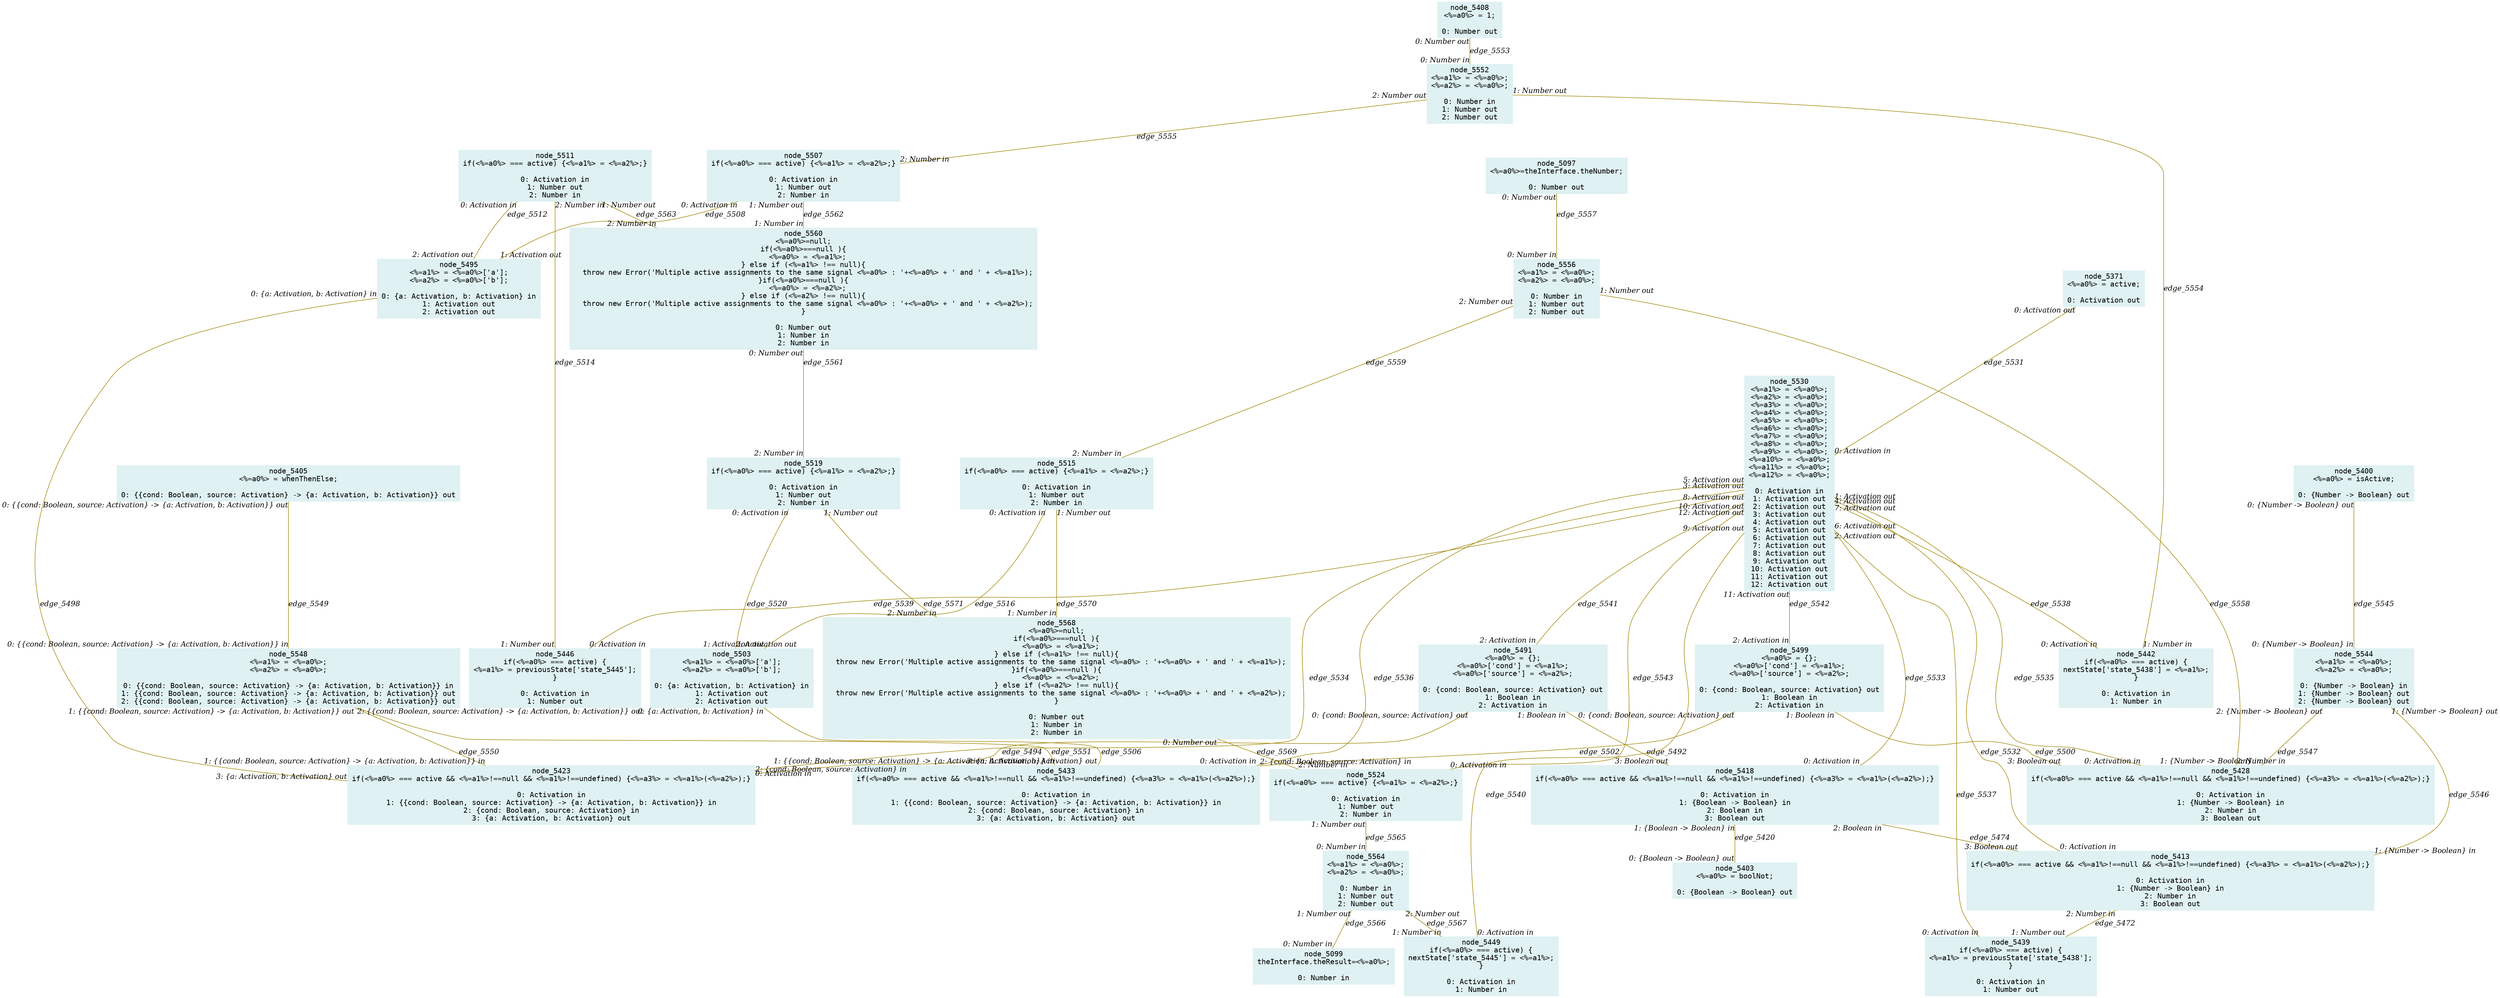 digraph g{node_5097 [shape="box", style="filled", color="#dff1f2", fontname="Courier", label="node_5097
<%=a0%>=theInterface.theNumber;

0: Number out" ]
node_5099 [shape="box", style="filled", color="#dff1f2", fontname="Courier", label="node_5099
theInterface.theResult=<%=a0%>;

0: Number in" ]
node_5371 [shape="box", style="filled", color="#dff1f2", fontname="Courier", label="node_5371
<%=a0%> = active;

0: Activation out" ]
node_5400 [shape="box", style="filled", color="#dff1f2", fontname="Courier", label="node_5400
<%=a0%> = isActive;

0: {Number -> Boolean} out" ]
node_5403 [shape="box", style="filled", color="#dff1f2", fontname="Courier", label="node_5403
<%=a0%> = boolNot;

0: {Boolean -> Boolean} out" ]
node_5405 [shape="box", style="filled", color="#dff1f2", fontname="Courier", label="node_5405
<%=a0%> = whenThenElse;

0: {{cond: Boolean, source: Activation} -> {a: Activation, b: Activation}} out" ]
node_5408 [shape="box", style="filled", color="#dff1f2", fontname="Courier", label="node_5408
<%=a0%> = 1;

0: Number out" ]
node_5413 [shape="box", style="filled", color="#dff1f2", fontname="Courier", label="node_5413
if(<%=a0%> === active && <%=a1%>!==null && <%=a1%>!==undefined) {<%=a3%> = <%=a1%>(<%=a2%>);}

0: Activation in
1: {Number -> Boolean} in
2: Number in
3: Boolean out" ]
node_5418 [shape="box", style="filled", color="#dff1f2", fontname="Courier", label="node_5418
if(<%=a0%> === active && <%=a1%>!==null && <%=a1%>!==undefined) {<%=a3%> = <%=a1%>(<%=a2%>);}

0: Activation in
1: {Boolean -> Boolean} in
2: Boolean in
3: Boolean out" ]
node_5423 [shape="box", style="filled", color="#dff1f2", fontname="Courier", label="node_5423
if(<%=a0%> === active && <%=a1%>!==null && <%=a1%>!==undefined) {<%=a3%> = <%=a1%>(<%=a2%>);}

0: Activation in
1: {{cond: Boolean, source: Activation} -> {a: Activation, b: Activation}} in
2: {cond: Boolean, source: Activation} in
3: {a: Activation, b: Activation} out" ]
node_5428 [shape="box", style="filled", color="#dff1f2", fontname="Courier", label="node_5428
if(<%=a0%> === active && <%=a1%>!==null && <%=a1%>!==undefined) {<%=a3%> = <%=a1%>(<%=a2%>);}

0: Activation in
1: {Number -> Boolean} in
2: Number in
3: Boolean out" ]
node_5433 [shape="box", style="filled", color="#dff1f2", fontname="Courier", label="node_5433
if(<%=a0%> === active && <%=a1%>!==null && <%=a1%>!==undefined) {<%=a3%> = <%=a1%>(<%=a2%>);}

0: Activation in
1: {{cond: Boolean, source: Activation} -> {a: Activation, b: Activation}} in
2: {cond: Boolean, source: Activation} in
3: {a: Activation, b: Activation} out" ]
node_5439 [shape="box", style="filled", color="#dff1f2", fontname="Courier", label="node_5439
if(<%=a0%> === active) {
<%=a1%> = previousState['state_5438'];
}

0: Activation in
1: Number out" ]
node_5442 [shape="box", style="filled", color="#dff1f2", fontname="Courier", label="node_5442
if(<%=a0%> === active) {
nextState['state_5438'] = <%=a1%>;
}

0: Activation in
1: Number in" ]
node_5446 [shape="box", style="filled", color="#dff1f2", fontname="Courier", label="node_5446
if(<%=a0%> === active) {
<%=a1%> = previousState['state_5445'];
}

0: Activation in
1: Number out" ]
node_5449 [shape="box", style="filled", color="#dff1f2", fontname="Courier", label="node_5449
if(<%=a0%> === active) {
nextState['state_5445'] = <%=a1%>;
}

0: Activation in
1: Number in" ]
node_5491 [shape="box", style="filled", color="#dff1f2", fontname="Courier", label="node_5491
<%=a0%> = {};
<%=a0%>['cond'] = <%=a1%>;
<%=a0%>['source'] = <%=a2%>;

0: {cond: Boolean, source: Activation} out
1: Boolean in
2: Activation in" ]
node_5495 [shape="box", style="filled", color="#dff1f2", fontname="Courier", label="node_5495
<%=a1%> = <%=a0%>['a'];
<%=a2%> = <%=a0%>['b'];

0: {a: Activation, b: Activation} in
1: Activation out
2: Activation out" ]
node_5499 [shape="box", style="filled", color="#dff1f2", fontname="Courier", label="node_5499
<%=a0%> = {};
<%=a0%>['cond'] = <%=a1%>;
<%=a0%>['source'] = <%=a2%>;

0: {cond: Boolean, source: Activation} out
1: Boolean in
2: Activation in" ]
node_5503 [shape="box", style="filled", color="#dff1f2", fontname="Courier", label="node_5503
<%=a1%> = <%=a0%>['a'];
<%=a2%> = <%=a0%>['b'];

0: {a: Activation, b: Activation} in
1: Activation out
2: Activation out" ]
node_5507 [shape="box", style="filled", color="#dff1f2", fontname="Courier", label="node_5507
if(<%=a0%> === active) {<%=a1%> = <%=a2%>;}

0: Activation in
1: Number out
2: Number in" ]
node_5511 [shape="box", style="filled", color="#dff1f2", fontname="Courier", label="node_5511
if(<%=a0%> === active) {<%=a1%> = <%=a2%>;}

0: Activation in
1: Number out
2: Number in" ]
node_5515 [shape="box", style="filled", color="#dff1f2", fontname="Courier", label="node_5515
if(<%=a0%> === active) {<%=a1%> = <%=a2%>;}

0: Activation in
1: Number out
2: Number in" ]
node_5519 [shape="box", style="filled", color="#dff1f2", fontname="Courier", label="node_5519
if(<%=a0%> === active) {<%=a1%> = <%=a2%>;}

0: Activation in
1: Number out
2: Number in" ]
node_5524 [shape="box", style="filled", color="#dff1f2", fontname="Courier", label="node_5524
if(<%=a0%> === active) {<%=a1%> = <%=a2%>;}

0: Activation in
1: Number out
2: Number in" ]
node_5530 [shape="box", style="filled", color="#dff1f2", fontname="Courier", label="node_5530
<%=a1%> = <%=a0%>;
<%=a2%> = <%=a0%>;
<%=a3%> = <%=a0%>;
<%=a4%> = <%=a0%>;
<%=a5%> = <%=a0%>;
<%=a6%> = <%=a0%>;
<%=a7%> = <%=a0%>;
<%=a8%> = <%=a0%>;
<%=a9%> = <%=a0%>;
<%=a10%> = <%=a0%>;
<%=a11%> = <%=a0%>;
<%=a12%> = <%=a0%>;

0: Activation in
1: Activation out
2: Activation out
3: Activation out
4: Activation out
5: Activation out
6: Activation out
7: Activation out
8: Activation out
9: Activation out
10: Activation out
11: Activation out
12: Activation out" ]
node_5544 [shape="box", style="filled", color="#dff1f2", fontname="Courier", label="node_5544
<%=a1%> = <%=a0%>;
<%=a2%> = <%=a0%>;

0: {Number -> Boolean} in
1: {Number -> Boolean} out
2: {Number -> Boolean} out" ]
node_5548 [shape="box", style="filled", color="#dff1f2", fontname="Courier", label="node_5548
<%=a1%> = <%=a0%>;
<%=a2%> = <%=a0%>;

0: {{cond: Boolean, source: Activation} -> {a: Activation, b: Activation}} in
1: {{cond: Boolean, source: Activation} -> {a: Activation, b: Activation}} out
2: {{cond: Boolean, source: Activation} -> {a: Activation, b: Activation}} out" ]
node_5552 [shape="box", style="filled", color="#dff1f2", fontname="Courier", label="node_5552
<%=a1%> = <%=a0%>;
<%=a2%> = <%=a0%>;

0: Number in
1: Number out
2: Number out" ]
node_5556 [shape="box", style="filled", color="#dff1f2", fontname="Courier", label="node_5556
<%=a1%> = <%=a0%>;
<%=a2%> = <%=a0%>;

0: Number in
1: Number out
2: Number out" ]
node_5560 [shape="box", style="filled", color="#dff1f2", fontname="Courier", label="node_5560
<%=a0%>=null;
if(<%=a0%>===null ){
  <%=a0%> = <%=a1%>;
} else if (<%=a1%> !== null){
  throw new Error('Multiple active assignments to the same signal <%=a0%> : '+<%=a0%> + ' and ' + <%=a1%>);
}if(<%=a0%>===null ){
  <%=a0%> = <%=a2%>;
} else if (<%=a2%> !== null){
  throw new Error('Multiple active assignments to the same signal <%=a0%> : '+<%=a0%> + ' and ' + <%=a2%>);
}

0: Number out
1: Number in
2: Number in" ]
node_5564 [shape="box", style="filled", color="#dff1f2", fontname="Courier", label="node_5564
<%=a1%> = <%=a0%>;
<%=a2%> = <%=a0%>;

0: Number in
1: Number out
2: Number out" ]
node_5568 [shape="box", style="filled", color="#dff1f2", fontname="Courier", label="node_5568
<%=a0%>=null;
if(<%=a0%>===null ){
  <%=a0%> = <%=a1%>;
} else if (<%=a1%> !== null){
  throw new Error('Multiple active assignments to the same signal <%=a0%> : '+<%=a0%> + ' and ' + <%=a1%>);
}if(<%=a0%>===null ){
  <%=a0%> = <%=a2%>;
} else if (<%=a2%> !== null){
  throw new Error('Multiple active assignments to the same signal <%=a0%> : '+<%=a0%> + ' and ' + <%=a2%>);
}

0: Number out
1: Number in
2: Number in" ]
node_5418 -> node_5403 [dir=none, arrowHead=none, fontname="Times-Italic", arrowsize=1, color="#9d8400", label="edge_5420",  headlabel="0: {Boolean -> Boolean} out", taillabel="1: {Boolean -> Boolean} in" ]
node_5413 -> node_5439 [dir=none, arrowHead=none, fontname="Times-Italic", arrowsize=1, color="#9d8400", label="edge_5472",  headlabel="1: Number out", taillabel="2: Number in" ]
node_5418 -> node_5413 [dir=none, arrowHead=none, fontname="Times-Italic", arrowsize=1, color="#9d8400", label="edge_5474",  headlabel="3: Boolean out", taillabel="2: Boolean in" ]
node_5491 -> node_5418 [dir=none, arrowHead=none, fontname="Times-Italic", arrowsize=1, color="#9d8400", label="edge_5492",  headlabel="3: Boolean out", taillabel="1: Boolean in" ]
node_5491 -> node_5423 [dir=none, arrowHead=none, fontname="Times-Italic", arrowsize=1, color="#9d8400", label="edge_5494",  headlabel="2: {cond: Boolean, source: Activation} in", taillabel="0: {cond: Boolean, source: Activation} out" ]
node_5495 -> node_5423 [dir=none, arrowHead=none, fontname="Times-Italic", arrowsize=1, color="#9d8400", label="edge_5498",  headlabel="3: {a: Activation, b: Activation} out", taillabel="0: {a: Activation, b: Activation} in" ]
node_5499 -> node_5428 [dir=none, arrowHead=none, fontname="Times-Italic", arrowsize=1, color="#9d8400", label="edge_5500",  headlabel="3: Boolean out", taillabel="1: Boolean in" ]
node_5499 -> node_5433 [dir=none, arrowHead=none, fontname="Times-Italic", arrowsize=1, color="#9d8400", label="edge_5502",  headlabel="2: {cond: Boolean, source: Activation} in", taillabel="0: {cond: Boolean, source: Activation} out" ]
node_5503 -> node_5433 [dir=none, arrowHead=none, fontname="Times-Italic", arrowsize=1, color="#9d8400", label="edge_5506",  headlabel="3: {a: Activation, b: Activation} out", taillabel="0: {a: Activation, b: Activation} in" ]
node_5507 -> node_5495 [dir=none, arrowHead=none, fontname="Times-Italic", arrowsize=1, color="#9d8400", label="edge_5508",  headlabel="1: Activation out", taillabel="0: Activation in" ]
node_5511 -> node_5495 [dir=none, arrowHead=none, fontname="Times-Italic", arrowsize=1, color="#9d8400", label="edge_5512",  headlabel="2: Activation out", taillabel="0: Activation in" ]
node_5511 -> node_5446 [dir=none, arrowHead=none, fontname="Times-Italic", arrowsize=1, color="#9d8400", label="edge_5514",  headlabel="1: Number out", taillabel="2: Number in" ]
node_5515 -> node_5503 [dir=none, arrowHead=none, fontname="Times-Italic", arrowsize=1, color="#9d8400", label="edge_5516",  headlabel="1: Activation out", taillabel="0: Activation in" ]
node_5519 -> node_5503 [dir=none, arrowHead=none, fontname="Times-Italic", arrowsize=1, color="#9d8400", label="edge_5520",  headlabel="2: Activation out", taillabel="0: Activation in" ]
node_5371 -> node_5530 [dir=none, arrowHead=none, fontname="Times-Italic", arrowsize=1, color="#9d8400", label="edge_5531",  headlabel="0: Activation in", taillabel="0: Activation out" ]
node_5530 -> node_5413 [dir=none, arrowHead=none, fontname="Times-Italic", arrowsize=1, color="#9d8400", label="edge_5532",  headlabel="0: Activation in", taillabel="1: Activation out" ]
node_5530 -> node_5418 [dir=none, arrowHead=none, fontname="Times-Italic", arrowsize=1, color="#9d8400", label="edge_5533",  headlabel="0: Activation in", taillabel="2: Activation out" ]
node_5530 -> node_5423 [dir=none, arrowHead=none, fontname="Times-Italic", arrowsize=1, color="#9d8400", label="edge_5534",  headlabel="0: Activation in", taillabel="3: Activation out" ]
node_5530 -> node_5428 [dir=none, arrowHead=none, fontname="Times-Italic", arrowsize=1, color="#9d8400", label="edge_5535",  headlabel="0: Activation in", taillabel="4: Activation out" ]
node_5530 -> node_5433 [dir=none, arrowHead=none, fontname="Times-Italic", arrowsize=1, color="#9d8400", label="edge_5536",  headlabel="0: Activation in", taillabel="5: Activation out" ]
node_5530 -> node_5439 [dir=none, arrowHead=none, fontname="Times-Italic", arrowsize=1, color="#9d8400", label="edge_5537",  headlabel="0: Activation in", taillabel="6: Activation out" ]
node_5530 -> node_5442 [dir=none, arrowHead=none, fontname="Times-Italic", arrowsize=1, color="#9d8400", label="edge_5538",  headlabel="0: Activation in", taillabel="7: Activation out" ]
node_5530 -> node_5446 [dir=none, arrowHead=none, fontname="Times-Italic", arrowsize=1, color="#9d8400", label="edge_5539",  headlabel="0: Activation in", taillabel="8: Activation out" ]
node_5530 -> node_5449 [dir=none, arrowHead=none, fontname="Times-Italic", arrowsize=1, color="#9d8400", label="edge_5540",  headlabel="0: Activation in", taillabel="9: Activation out" ]
node_5530 -> node_5491 [dir=none, arrowHead=none, fontname="Times-Italic", arrowsize=1, color="#9d8400", label="edge_5541",  headlabel="2: Activation in", taillabel="10: Activation out" ]
node_5530 -> node_5499 [dir=none, arrowHead=none, fontname="Times-Italic", arrowsize=1, color="#9d8400", label="edge_5542",  headlabel="2: Activation in", taillabel="11: Activation out" ]
node_5530 -> node_5524 [dir=none, arrowHead=none, fontname="Times-Italic", arrowsize=1, color="#9d8400", label="edge_5543",  headlabel="0: Activation in", taillabel="12: Activation out" ]
node_5400 -> node_5544 [dir=none, arrowHead=none, fontname="Times-Italic", arrowsize=1, color="#9d8400", label="edge_5545",  headlabel="0: {Number -> Boolean} in", taillabel="0: {Number -> Boolean} out" ]
node_5544 -> node_5413 [dir=none, arrowHead=none, fontname="Times-Italic", arrowsize=1, color="#9d8400", label="edge_5546",  headlabel="1: {Number -> Boolean} in", taillabel="1: {Number -> Boolean} out" ]
node_5544 -> node_5428 [dir=none, arrowHead=none, fontname="Times-Italic", arrowsize=1, color="#9d8400", label="edge_5547",  headlabel="1: {Number -> Boolean} in", taillabel="2: {Number -> Boolean} out" ]
node_5405 -> node_5548 [dir=none, arrowHead=none, fontname="Times-Italic", arrowsize=1, color="#9d8400", label="edge_5549",  headlabel="0: {{cond: Boolean, source: Activation} -> {a: Activation, b: Activation}} in", taillabel="0: {{cond: Boolean, source: Activation} -> {a: Activation, b: Activation}} out" ]
node_5548 -> node_5423 [dir=none, arrowHead=none, fontname="Times-Italic", arrowsize=1, color="#9d8400", label="edge_5550",  headlabel="1: {{cond: Boolean, source: Activation} -> {a: Activation, b: Activation}} in", taillabel="1: {{cond: Boolean, source: Activation} -> {a: Activation, b: Activation}} out" ]
node_5548 -> node_5433 [dir=none, arrowHead=none, fontname="Times-Italic", arrowsize=1, color="#9d8400", label="edge_5551",  headlabel="1: {{cond: Boolean, source: Activation} -> {a: Activation, b: Activation}} in", taillabel="2: {{cond: Boolean, source: Activation} -> {a: Activation, b: Activation}} out" ]
node_5408 -> node_5552 [dir=none, arrowHead=none, fontname="Times-Italic", arrowsize=1, color="#9d8400", label="edge_5553",  headlabel="0: Number in", taillabel="0: Number out" ]
node_5552 -> node_5442 [dir=none, arrowHead=none, fontname="Times-Italic", arrowsize=1, color="#9d8400", label="edge_5554",  headlabel="1: Number in", taillabel="1: Number out" ]
node_5552 -> node_5507 [dir=none, arrowHead=none, fontname="Times-Italic", arrowsize=1, color="#9d8400", label="edge_5555",  headlabel="2: Number in", taillabel="2: Number out" ]
node_5097 -> node_5556 [dir=none, arrowHead=none, fontname="Times-Italic", arrowsize=1, color="#9d8400", label="edge_5557",  headlabel="0: Number in", taillabel="0: Number out" ]
node_5556 -> node_5428 [dir=none, arrowHead=none, fontname="Times-Italic", arrowsize=1, color="#9d8400", label="edge_5558",  headlabel="2: Number in", taillabel="1: Number out" ]
node_5556 -> node_5515 [dir=none, arrowHead=none, fontname="Times-Italic", arrowsize=1, color="#9d8400", label="edge_5559",  headlabel="2: Number in", taillabel="2: Number out" ]
node_5560 -> node_5519 [dir=none, arrowHead=none, fontname="Times-Italic", arrowsize=1, color="#9d8400", label="edge_5561",  headlabel="2: Number in", taillabel="0: Number out" ]
node_5507 -> node_5560 [dir=none, arrowHead=none, fontname="Times-Italic", arrowsize=1, color="#9d8400", label="edge_5562",  headlabel="1: Number in", taillabel="1: Number out" ]
node_5511 -> node_5560 [dir=none, arrowHead=none, fontname="Times-Italic", arrowsize=1, color="#9d8400", label="edge_5563",  headlabel="2: Number in", taillabel="1: Number out" ]
node_5524 -> node_5564 [dir=none, arrowHead=none, fontname="Times-Italic", arrowsize=1, color="#9d8400", label="edge_5565",  headlabel="0: Number in", taillabel="1: Number out" ]
node_5564 -> node_5099 [dir=none, arrowHead=none, fontname="Times-Italic", arrowsize=1, color="#9d8400", label="edge_5566",  headlabel="0: Number in", taillabel="1: Number out" ]
node_5564 -> node_5449 [dir=none, arrowHead=none, fontname="Times-Italic", arrowsize=1, color="#9d8400", label="edge_5567",  headlabel="1: Number in", taillabel="2: Number out" ]
node_5568 -> node_5524 [dir=none, arrowHead=none, fontname="Times-Italic", arrowsize=1, color="#9d8400", label="edge_5569",  headlabel="2: Number in", taillabel="0: Number out" ]
node_5515 -> node_5568 [dir=none, arrowHead=none, fontname="Times-Italic", arrowsize=1, color="#9d8400", label="edge_5570",  headlabel="1: Number in", taillabel="1: Number out" ]
node_5519 -> node_5568 [dir=none, arrowHead=none, fontname="Times-Italic", arrowsize=1, color="#9d8400", label="edge_5571",  headlabel="2: Number in", taillabel="1: Number out" ]
}